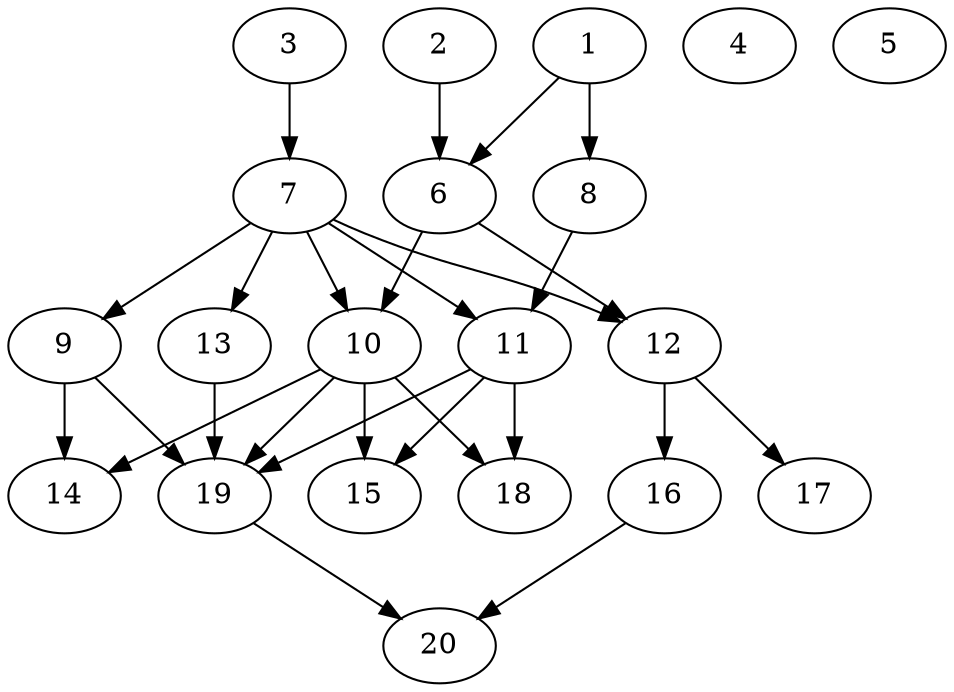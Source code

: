 // DAG automatically generated by daggen at Tue Jul 23 14:28:59 2019
// ./daggen --dot -n 20 --ccr 0.5 --fat 0.6 --regular 0.5 --density 0.7 --mindata 5242880 --maxdata 52428800 
digraph G {
  1 [size="48091136", alpha="0.02", expect_size="24045568"] 
  1 -> 6 [size ="24045568"]
  1 -> 8 [size ="24045568"]
  2 [size="96761856", alpha="0.01", expect_size="48380928"] 
  2 -> 6 [size ="48380928"]
  3 [size="66797568", alpha="0.03", expect_size="33398784"] 
  3 -> 7 [size ="33398784"]
  4 [size="58712064", alpha="0.01", expect_size="29356032"] 
  5 [size="34793472", alpha="0.10", expect_size="17396736"] 
  6 [size="49709056", alpha="0.05", expect_size="24854528"] 
  6 -> 10 [size ="24854528"]
  6 -> 12 [size ="24854528"]
  7 [size="70447104", alpha="0.16", expect_size="35223552"] 
  7 -> 9 [size ="35223552"]
  7 -> 10 [size ="35223552"]
  7 -> 11 [size ="35223552"]
  7 -> 12 [size ="35223552"]
  7 -> 13 [size ="35223552"]
  8 [size="45383680", alpha="0.20", expect_size="22691840"] 
  8 -> 11 [size ="22691840"]
  9 [size="25800704", alpha="0.07", expect_size="12900352"] 
  9 -> 14 [size ="12900352"]
  9 -> 19 [size ="12900352"]
  10 [size="32043008", alpha="0.20", expect_size="16021504"] 
  10 -> 14 [size ="16021504"]
  10 -> 15 [size ="16021504"]
  10 -> 18 [size ="16021504"]
  10 -> 19 [size ="16021504"]
  11 [size="75843584", alpha="0.03", expect_size="37921792"] 
  11 -> 15 [size ="37921792"]
  11 -> 18 [size ="37921792"]
  11 -> 19 [size ="37921792"]
  12 [size="85528576", alpha="0.06", expect_size="42764288"] 
  12 -> 16 [size ="42764288"]
  12 -> 17 [size ="42764288"]
  13 [size="91508736", alpha="0.02", expect_size="45754368"] 
  13 -> 19 [size ="45754368"]
  14 [size="10881024", alpha="0.18", expect_size="5440512"] 
  15 [size="16105472", alpha="0.01", expect_size="8052736"] 
  16 [size="64008192", alpha="0.11", expect_size="32004096"] 
  16 -> 20 [size ="32004096"]
  17 [size="87394304", alpha="0.03", expect_size="43697152"] 
  18 [size="68728832", alpha="0.17", expect_size="34364416"] 
  19 [size="67303424", alpha="0.15", expect_size="33651712"] 
  19 -> 20 [size ="33651712"]
  20 [size="100376576", alpha="0.01", expect_size="50188288"] 
}
